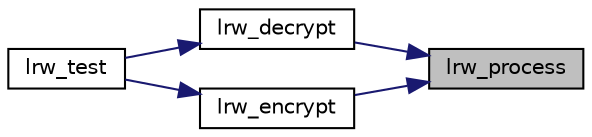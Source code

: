 digraph "lrw_process"
{
 // LATEX_PDF_SIZE
  edge [fontname="Helvetica",fontsize="10",labelfontname="Helvetica",labelfontsize="10"];
  node [fontname="Helvetica",fontsize="10",shape=record];
  rankdir="RL";
  Node5 [label="lrw_process",height=0.2,width=0.4,color="black", fillcolor="grey75", style="filled", fontcolor="black",tooltip="Process blocks with LRW, since decrypt/encrypt are largely the same they share this code."];
  Node5 -> Node6 [dir="back",color="midnightblue",fontsize="10",style="solid",fontname="Helvetica"];
  Node6 [label="lrw_decrypt",height=0.2,width=0.4,color="black", fillcolor="white", style="filled",URL="$lrw__decrypt_8c.html#ab12400c46f12f2725a1b9ea9ef9879e6",tooltip="LRW decrypt blocks."];
  Node6 -> Node7 [dir="back",color="midnightblue",fontsize="10",style="solid",fontname="Helvetica"];
  Node7 [label="lrw_test",height=0.2,width=0.4,color="black", fillcolor="white", style="filled",URL="$lrw__test_8c.html#af231a49d74f9fa4e43f5fd68439979c3",tooltip="Test LRW against specs."];
  Node5 -> Node8 [dir="back",color="midnightblue",fontsize="10",style="solid",fontname="Helvetica"];
  Node8 [label="lrw_encrypt",height=0.2,width=0.4,color="black", fillcolor="white", style="filled",URL="$lrw__encrypt_8c.html#a5bc5a7a6312a63b6c590139f152ca177",tooltip="LRW encrypt blocks."];
  Node8 -> Node7 [dir="back",color="midnightblue",fontsize="10",style="solid",fontname="Helvetica"];
}
